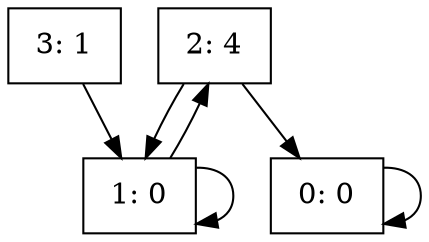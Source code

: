 digraph G {
N0 [ shape="box", label="0: 0", color="black" ];
N0 -> N0 [ color="black" ];
N1 [ shape="box", label="1: 0", color="black" ];
N1 -> N1 [ color="black" ];
N1 -> N2 [ color="black" ];
N2 [ shape="box", label="2: 4", color="black" ];
N2 -> N0 [ color="black" ];
N2 -> N1 [ color="black" ];
N3 [ shape="box", label="3: 1", color="black" ];
N3 -> N1 [ color="black" ];
}

